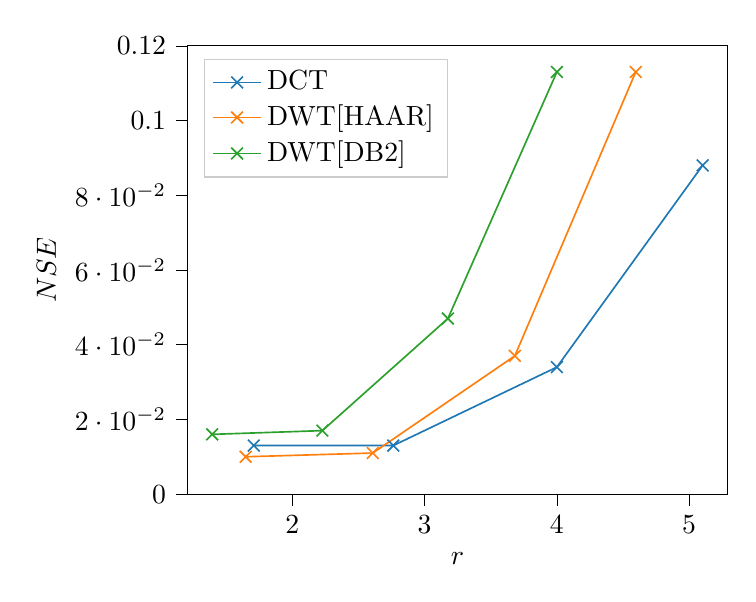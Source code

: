 % This file was created with tikzplotlib v0.10.1.
\begin{tikzpicture}

\definecolor{darkgray176}{RGB}{176,176,176}
\definecolor{darkorange25512714}{RGB}{255,127,14}
\definecolor{forestgreen4416044}{RGB}{44,160,44}
\definecolor{lightgray204}{RGB}{204,204,204}
\definecolor{steelblue31119180}{RGB}{31,119,180}

\begin{axis}[
legend cell align={left},
legend style={
  fill opacity=0.8,
  draw opacity=1,
  text opacity=1,
  at={(0.03,0.97)},
  anchor=north west,
  draw=lightgray204
},
tick align=outside,
tick pos=left,
x grid style={darkgray176},
xlabel={\(\displaystyle r\)},
xmin=1.208, xmax=5.288,
xtick style={color=black},
y grid style={darkgray176},
ylabel={\(\displaystyle NSE\)},
ymin=0.0, ymax=0.12,
ytick style={color=black}
]
\addplot [semithick, steelblue31119180, mark=x, mark size=3.0, mark options={solid}]
table {%
5.102 0.088
4.0 0.034
2.763 0.013
1.708 0.013
};
\addlegendentry{DCT}
\addplot [semithick, darkorange25512714, mark=x, mark size=3.0, mark options={solid}]
table {%
4.596 0.113
3.682 0.037
2.608 0.011
1.647 0.01
};
\addlegendentry{DWT[HAAR]}
\addplot [semithick, forestgreen4416044, mark=x, mark size=3.0, mark options={solid}]
table {%
4.0 0.113
3.176 0.047
2.227 0.017
1.394 0.016
};
\addlegendentry{DWT[DB2]}
\end{axis}

\end{tikzpicture}
